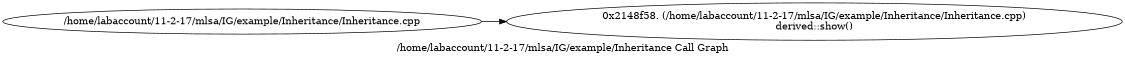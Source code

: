 digraph "/home/labaccount/11-2-17/mlsa/IG/example/Inheritance Call Graph" {
	graph [dpi=300
		rankdir=LR
		size="7.5, 10"
		label="/home/labaccount/11-2-17/mlsa/IG/example/Inheritance Call Graph"
	];

	Node0x389151336 [shape=oval, label="/home/labaccount/11-2-17/mlsa/IG/example/Inheritance/Inheritance.cpp"];
	Node0x344874411 [shape=oval, label="0x2148f58. (/home/labaccount/11-2-17/mlsa/IG/example/Inheritance/Inheritance.cpp)\nderived::show()"];
	Node0x389151336 -> Node0x344874411;
}